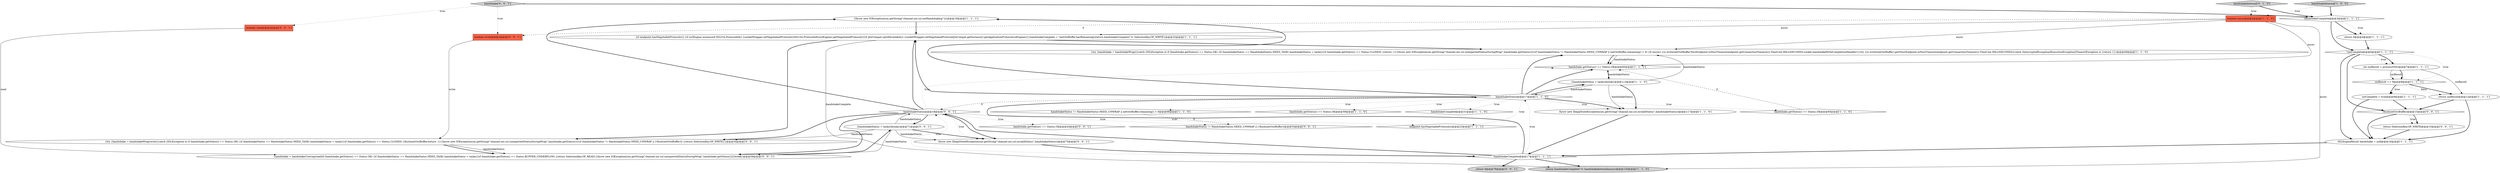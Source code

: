 digraph {
12 [style = filled, label = "{throw new IOException(sm.getString(\"channel.nio.ssl.notHandshaking\"))}@@@19@@@['1', '1', '1']", fillcolor = white, shape = ellipse image = "AAA0AAABBB1BBB"];
6 [style = filled, label = "SSLEngineResult handshake = null@@@16@@@['1', '1', '1']", fillcolor = white, shape = ellipse image = "AAA0AAABBB1BBB"];
26 [style = filled, label = "handshakeStatus != HandshakeStatus.NEED_UNWRAP || (!flush(netOutBuffer))@@@54@@@['0', '0', '1']", fillcolor = white, shape = diamond image = "AAA0AAABBB3BBB"];
3 [style = filled, label = "{handshakeStatus = tasks()break}@@@113@@@['1', '1', '0']", fillcolor = white, shape = ellipse image = "AAA0AAABBB1BBB"];
30 [style = filled, label = "handshake['0', '0', '1']", fillcolor = lightgray, shape = diamond image = "AAA0AAABBB3BBB"];
14 [style = filled, label = "handshake.getStatus() == Status.OK@@@85@@@['1', '1', '0']", fillcolor = white, shape = diamond image = "AAA0AAABBB1BBB"];
33 [style = filled, label = "boolean read@@@2@@@['0', '0', '1']", fillcolor = tomato, shape = box image = "AAA0AAABBB3BBB"];
4 [style = filled, label = "!sniComplete@@@6@@@['1', '1', '1']", fillcolor = white, shape = diamond image = "AAA0AAABBB1BBB"];
19 [style = filled, label = "int sniResult = processSNI()@@@7@@@['1', '1', '1']", fillcolor = white, shape = ellipse image = "AAA0AAABBB1BBB"];
31 [style = filled, label = "handshakeStatus@@@18@@@['0', '0', '1']", fillcolor = white, shape = diamond image = "AAA0AAABBB3BBB"];
21 [style = filled, label = "handshakeInternal['1', '0', '0']", fillcolor = lightgray, shape = diamond image = "AAA0AAABBB1BBB"];
18 [style = filled, label = "{try {handshake = handshakeWrap()}catch (SSLException e) if (handshake.getStatus() == Status.OK) {if (handshakeStatus == HandshakeStatus.NEED_TASK) handshakeStatus = tasks()}if (handshake.getStatus() == Status.CLOSED) {return -1}{throw new IOException(sm.getString(\"channel.nio.ssl.unexpectedStatusDuringWrap\",handshake.getStatus()))}if (handshakeStatus != HandshakeStatus.NEED_UNWRAP || netOutBuffer.remaining() > 0) {if (async) {sc.write(netOutBuffer,Nio2Endpoint.toNio2Timeout(endpoint.getConnectionTimeout()),TimeUnit.MILLISECONDS,socket,handshakeWriteCompletionHandler)}{try {sc.write(netOutBuffer).get(Nio2Endpoint.toNio2Timeout(endpoint.getConnectionTimeout()),TimeUnit.MILLISECONDS)}catch (InterruptedException|ExecutionException|TimeoutException e) }return 1}}@@@49@@@['1', '1', '0']", fillcolor = white, shape = ellipse image = "AAA0AAABBB1BBB"];
13 [style = filled, label = "sniResult == 0@@@8@@@['1', '1', '1']", fillcolor = white, shape = diamond image = "AAA0AAABBB1BBB"];
20 [style = filled, label = "handshake.getStatus() == Status.OK@@@59@@@['1', '1', '0']", fillcolor = white, shape = diamond image = "AAA0AAABBB1BBB"];
5 [style = filled, label = "sniComplete = true@@@9@@@['1', '1', '1']", fillcolor = white, shape = ellipse image = "AAA0AAABBB1BBB"];
36 [style = filled, label = "boolean write@@@2@@@['0', '0', '1']", fillcolor = tomato, shape = box image = "AAA0AAABBB3BBB"];
7 [style = filled, label = "handshake.getStatus() == Status.OK@@@60@@@['1', '1', '1']", fillcolor = white, shape = diamond image = "AAA0AAABBB1BBB"];
28 [style = filled, label = "!flush(netOutBuffer)@@@15@@@['0', '0', '1']", fillcolor = white, shape = diamond image = "AAA0AAABBB3BBB"];
15 [style = filled, label = "throw new IllegalStateException(sm.getString(\"channel.nio.ssl.invalidStatus\",handshakeStatus))@@@117@@@['1', '1', '0']", fillcolor = white, shape = ellipse image = "AAA0AAABBB1BBB"];
34 [style = filled, label = "return SelectionKey.OP_WRITE@@@15@@@['0', '0', '1']", fillcolor = white, shape = ellipse image = "AAA0AAABBB3BBB"];
35 [style = filled, label = "throw new IllegalStateException(sm.getString(\"channel.nio.ssl.invalidStatus\",handshakeStatus))@@@75@@@['0', '0', '1']", fillcolor = white, shape = ellipse image = "AAA0AAABBB3BBB"];
29 [style = filled, label = "{handshake = handshakeUnwrap(read)if (handshake.getStatus() == Status.OK) {if (handshakeStatus == HandshakeStatus.NEED_TASK) handshakeStatus = tasks()}if (handshake.getStatus() == Status.BUFFER_UNDERFLOW) {return SelectionKey.OP_READ}{throw new IOException(sm.getString(\"channel.nio.ssl.unexpectedStatusDuringWrap\",handshake.getStatus()))}break}@@@58@@@['0', '0', '1']", fillcolor = white, shape = ellipse image = "AAA0AAABBB3BBB"];
37 [style = filled, label = "handshake.getStatus() == Status.OK@@@44@@@['0', '0', '1']", fillcolor = white, shape = diamond image = "AAA0AAABBB3BBB"];
22 [style = filled, label = "handshakeComplete@@@3@@@['1', '1', '1']", fillcolor = white, shape = diamond image = "AAA0AAABBB1BBB"];
0 [style = filled, label = "handshakeStatus != HandshakeStatus.NEED_UNWRAP || netOutBuffer.remaining() > 0@@@68@@@['1', '1', '0']", fillcolor = white, shape = diamond image = "AAA0AAABBB1BBB"];
16 [style = filled, label = "handshakeStatus@@@17@@@['1', '1', '0']", fillcolor = white, shape = diamond image = "AAA0AAABBB1BBB"];
24 [style = filled, label = "handshakeInternal['0', '1', '0']", fillcolor = lightgray, shape = diamond image = "AAA0AAABBB2BBB"];
2 [style = filled, label = "handshakeComplete@@@31@@@['1', '1', '0']", fillcolor = white, shape = diamond image = "AAA0AAABBB1BBB"];
27 [style = filled, label = "{try {handshake = handshakeWrap(write)}catch (SSLException e) if (handshake.getStatus() == Status.OK) {if (handshakeStatus == HandshakeStatus.NEED_TASK) handshakeStatus = tasks()}if (handshake.getStatus() == Status.CLOSED) {flush(netOutBuffer)return -1}{throw new IOException(sm.getString(\"channel.nio.ssl.unexpectedStatusDuringWrap\",handshake.getStatus()))}if (handshakeStatus != HandshakeStatus.NEED_UNWRAP || (!flush(netOutBuffer))) {return SelectionKey.OP_WRITE}}@@@34@@@['0', '0', '1']", fillcolor = white, shape = ellipse image = "AAA0AAABBB3BBB"];
32 [style = filled, label = "return 0@@@78@@@['0', '0', '1']", fillcolor = lightgray, shape = ellipse image = "AAA0AAABBB3BBB"];
23 [style = filled, label = "return handshakeComplete? 0: handshakeInternal(async)@@@120@@@['1', '1', '0']", fillcolor = lightgray, shape = ellipse image = "AAA0AAABBB1BBB"];
10 [style = filled, label = "{if (endpoint.hasNegotiableProtocols()) {if (sslEngine instanceof SSLUtil.ProtocolInfo) {socketWrapper.setNegotiatedProtocol(((SSLUtil.ProtocolInfo)sslEngine).getNegotiatedProtocol())}if (JreCompat.isJre9Available()) {socketWrapper.setNegotiatedProtocol(JreCompat.getInstance().getApplicationProtocol(sslEngine))}}handshakeComplete = !netOutBuffer.hasRemaining()return handshakeComplete? 0: SelectionKey.OP_WRITE}@@@22@@@['1', '1', '1']", fillcolor = white, shape = ellipse image = "AAA0AAABBB1BBB"];
11 [style = filled, label = "return 0@@@4@@@['1', '1', '1']", fillcolor = white, shape = ellipse image = "AAA0AAABBB1BBB"];
17 [style = filled, label = "endpoint.hasNegotiableProtocols()@@@23@@@['1', '1', '1']", fillcolor = white, shape = diamond image = "AAA0AAABBB1BBB"];
25 [style = filled, label = "{handshakeStatus = tasks()break}@@@71@@@['0', '0', '1']", fillcolor = white, shape = ellipse image = "AAA0AAABBB3BBB"];
8 [style = filled, label = "boolean async@@@2@@@['1', '1', '0']", fillcolor = tomato, shape = box image = "AAA0AAABBB1BBB"];
9 [style = filled, label = "!handshakeComplete@@@17@@@['1', '1', '1']", fillcolor = white, shape = diamond image = "AAA0AAABBB1BBB"];
1 [style = filled, label = "return sniResult@@@12@@@['1', '1', '1']", fillcolor = white, shape = ellipse image = "AAA0AAABBB1BBB"];
4->6 [style = bold, label=""];
11->4 [style = bold, label=""];
16->20 [style = dotted, label="true"];
31->7 [style = dotted, label="true"];
3->18 [style = solid, label="handshakeStatus"];
21->22 [style = bold, label=""];
16->2 [style = dotted, label="true"];
9->31 [style = bold, label=""];
8->23 [style = solid, label="async"];
22->11 [style = dotted, label="true"];
16->15 [style = dotted, label="true"];
28->34 [style = dotted, label="true"];
36->27 [style = solid, label="write"];
10->18 [style = bold, label=""];
16->12 [style = bold, label=""];
12->10 [style = bold, label=""];
28->6 [style = bold, label=""];
4->19 [style = bold, label=""];
28->34 [style = bold, label=""];
25->35 [style = bold, label=""];
16->0 [style = dotted, label="true"];
33->29 [style = solid, label="read"];
13->1 [style = bold, label=""];
16->7 [style = bold, label=""];
31->29 [style = bold, label=""];
14->7 [style = dashed, label="0"];
5->28 [style = bold, label=""];
5->6 [style = bold, label=""];
27->29 [style = solid, label="handshakeStatus"];
15->9 [style = bold, label=""];
19->13 [style = solid, label="sniResult"];
9->16 [style = bold, label=""];
16->14 [style = dotted, label="true"];
31->35 [style = dotted, label="true"];
24->8 [style = dotted, label="true"];
25->31 [style = solid, label="handshakeStatus"];
13->1 [style = dotted, label="false"];
31->37 [style = dotted, label="true"];
31->26 [style = dotted, label="true"];
4->19 [style = dotted, label="true"];
8->36 [style = dashed, label="0"];
25->29 [style = solid, label="handshakeStatus"];
9->32 [style = bold, label=""];
10->23 [style = solid, label="handshakeComplete"];
4->13 [style = dotted, label="true"];
35->9 [style = bold, label=""];
31->25 [style = bold, label=""];
13->5 [style = bold, label=""];
16->31 [style = dashed, label="0"];
0->26 [style = dashed, label="0"];
9->31 [style = dotted, label="true"];
34->6 [style = bold, label=""];
8->10 [style = solid, label="async"];
30->33 [style = dotted, label="true"];
3->15 [style = solid, label="handshakeStatus"];
1->28 [style = bold, label=""];
25->27 [style = solid, label="handshakeStatus"];
31->12 [style = bold, label=""];
16->10 [style = bold, label=""];
29->25 [style = bold, label=""];
19->13 [style = bold, label=""];
3->7 [style = solid, label="handshakeStatus"];
7->3 [style = bold, label=""];
3->16 [style = solid, label="handshakeStatus"];
16->3 [style = bold, label=""];
9->16 [style = dotted, label="true"];
8->7 [style = solid, label="async"];
21->8 [style = dotted, label="true"];
16->17 [style = dotted, label="true"];
30->36 [style = dotted, label="true"];
18->7 [style = bold, label=""];
22->11 [style = bold, label=""];
19->1 [style = solid, label="sniResult"];
31->10 [style = bold, label=""];
8->18 [style = solid, label="async"];
16->18 [style = bold, label=""];
16->15 [style = bold, label=""];
10->27 [style = bold, label=""];
25->35 [style = solid, label="handshakeStatus"];
30->22 [style = bold, label=""];
1->6 [style = bold, label=""];
24->22 [style = bold, label=""];
6->9 [style = bold, label=""];
27->29 [style = bold, label=""];
31->35 [style = bold, label=""];
4->28 [style = bold, label=""];
31->17 [style = dotted, label="true"];
22->4 [style = bold, label=""];
3->15 [style = bold, label=""];
9->23 [style = bold, label=""];
13->5 [style = dotted, label="true"];
18->7 [style = solid, label="handshakeStatus"];
31->27 [style = bold, label=""];
}
